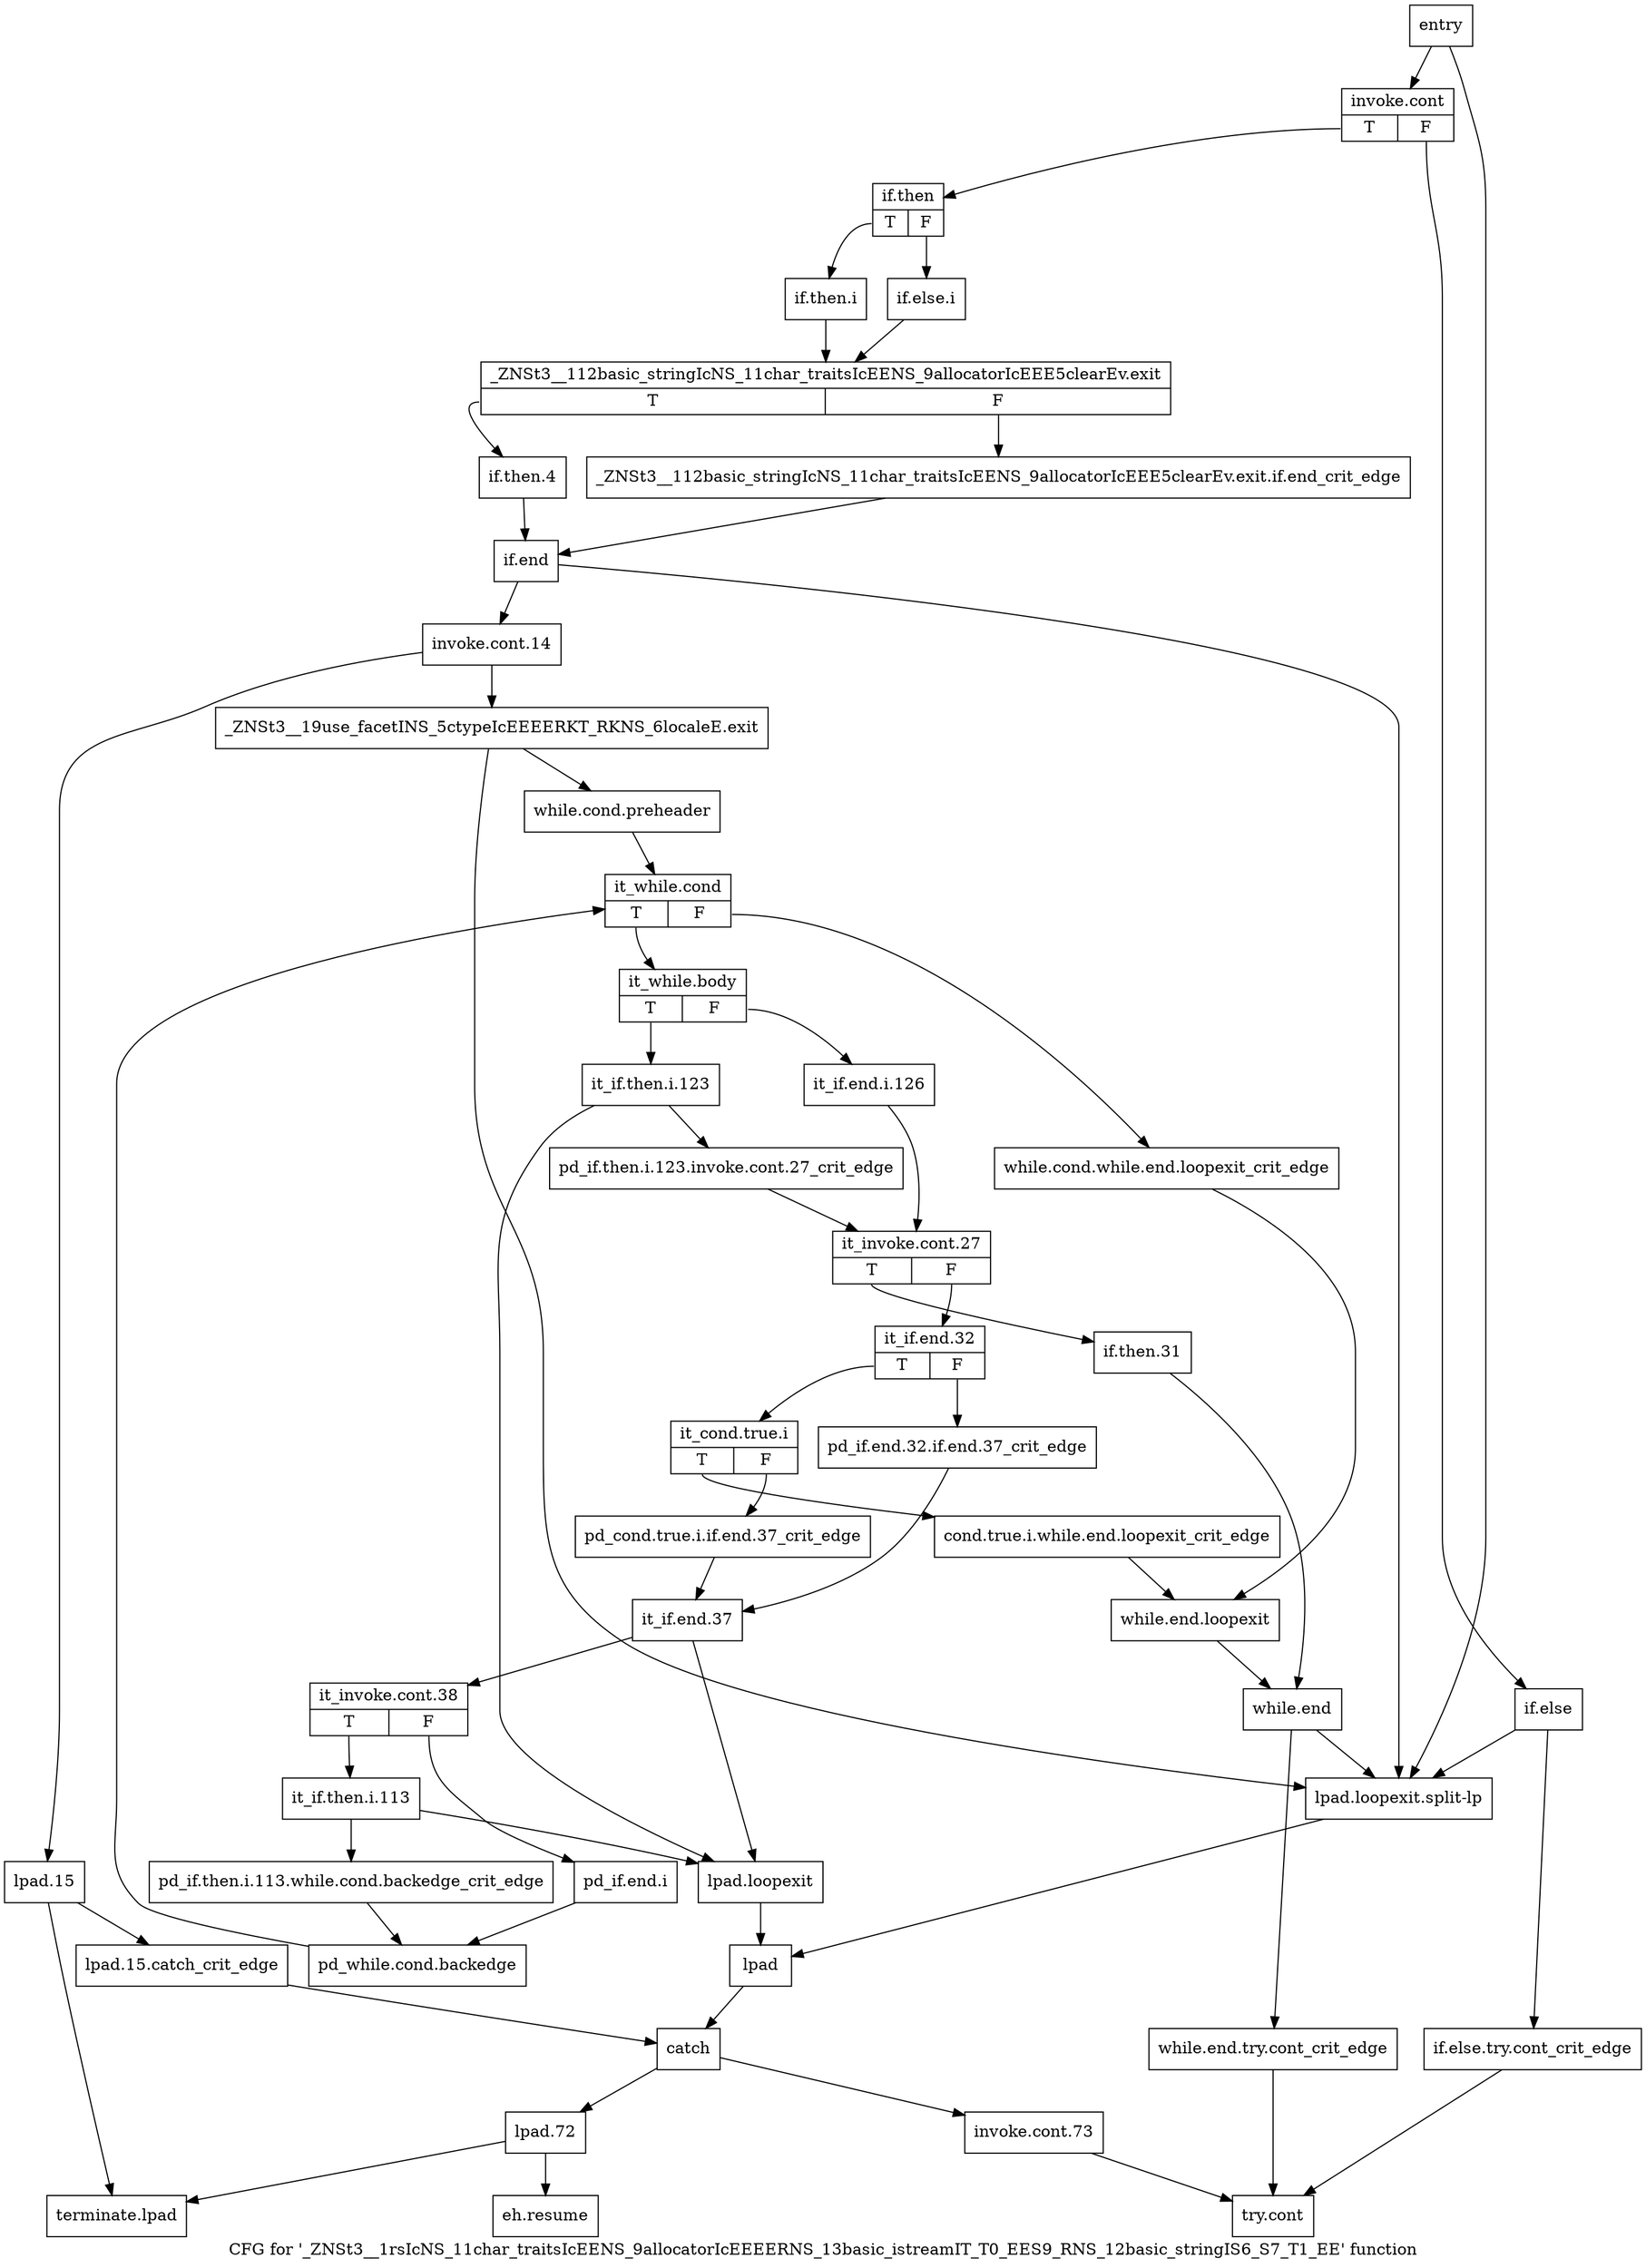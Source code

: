 digraph "CFG for '_ZNSt3__1rsIcNS_11char_traitsIcEENS_9allocatorIcEEEERNS_13basic_istreamIT_T0_EES9_RNS_12basic_stringIS6_S7_T1_EE' function" {
	label="CFG for '_ZNSt3__1rsIcNS_11char_traitsIcEENS_9allocatorIcEEEERNS_13basic_istreamIT_T0_EES9_RNS_12basic_stringIS6_S7_T1_EE' function";

	Node0x5cb5690 [shape=record,label="{entry}"];
	Node0x5cb5690 -> Node0x5cb56e0;
	Node0x5cb5690 -> Node0x5cb5960;
	Node0x5cb56e0 [shape=record,label="{invoke.cont|{<s0>T|<s1>F}}"];
	Node0x5cb56e0:s0 -> Node0x5cb5730;
	Node0x5cb56e0:s1 -> Node0x5cb86f0;
	Node0x5cb5730 [shape=record,label="{if.then|{<s0>T|<s1>F}}"];
	Node0x5cb5730:s0 -> Node0x5cb5780;
	Node0x5cb5730:s1 -> Node0x5cb57d0;
	Node0x5cb5780 [shape=record,label="{if.then.i}"];
	Node0x5cb5780 -> Node0x5cb5820;
	Node0x5cb57d0 [shape=record,label="{if.else.i}"];
	Node0x5cb57d0 -> Node0x5cb5820;
	Node0x5cb5820 [shape=record,label="{_ZNSt3__112basic_stringIcNS_11char_traitsIcEENS_9allocatorIcEEE5clearEv.exit|{<s0>T|<s1>F}}"];
	Node0x5cb5820:s0 -> Node0x5cb58c0;
	Node0x5cb5820:s1 -> Node0x5cb5870;
	Node0x5cb5870 [shape=record,label="{_ZNSt3__112basic_stringIcNS_11char_traitsIcEENS_9allocatorIcEEE5clearEv.exit.if.end_crit_edge}"];
	Node0x5cb5870 -> Node0x5cb5a00;
	Node0x5cb58c0 [shape=record,label="{if.then.4}"];
	Node0x5cb58c0 -> Node0x5cb5a00;
	Node0x5cb5910 [shape=record,label="{lpad.loopexit}"];
	Node0x5cb5910 -> Node0x5cb59b0;
	Node0x5cb5960 [shape=record,label="{lpad.loopexit.split-lp}"];
	Node0x5cb5960 -> Node0x5cb59b0;
	Node0x5cb59b0 [shape=record,label="{lpad}"];
	Node0x5cb59b0 -> Node0x5cab8c0;
	Node0x5cb5a00 [shape=record,label="{if.end}"];
	Node0x5cb5a00 -> Node0x5cb5a50;
	Node0x5cb5a00 -> Node0x5cb5960;
	Node0x5cb5a50 [shape=record,label="{invoke.cont.14}"];
	Node0x5cb5a50 -> Node0x5cb5aa0;
	Node0x5cb5a50 -> Node0x5cab820;
	Node0x5cb5aa0 [shape=record,label="{_ZNSt3__19use_facetINS_5ctypeIcEEEERKT_RKNS_6localeE.exit}"];
	Node0x5cb5aa0 -> Node0x5cb5af0;
	Node0x5cb5aa0 -> Node0x5cb5960;
	Node0x5cb5af0 [shape=record,label="{while.cond.preheader}"];
	Node0x5cb5af0 -> Node0x5cb5b40;
	Node0x5cb5b40 [shape=record,label="{it_while.cond|{<s0>T|<s1>F}}"];
	Node0x5cb5b40:s0 -> Node0x5cb5be0;
	Node0x5cb5b40:s1 -> Node0x5cb5b90;
	Node0x5cb5b90 [shape=record,label="{while.cond.while.end.loopexit_crit_edge}"];
	Node0x5cb5b90 -> Node0x5cb8600;
	Node0x5cb5be0 [shape=record,label="{it_while.body|{<s0>T|<s1>F}}"];
	Node0x5cb5be0:s0 -> Node0x5cb5c30;
	Node0x5cb5be0:s1 -> Node0x5cb5cd0;
	Node0x5cb5c30 [shape=record,label="{it_if.then.i.123}"];
	Node0x5cb5c30 -> Node0x5cb5c80;
	Node0x5cb5c30 -> Node0x5cb5910;
	Node0x5cb5c80 [shape=record,label="{pd_if.then.i.123.invoke.cont.27_crit_edge}"];
	Node0x5cb5c80 -> Node0x5cb4e60;
	Node0x5cb5cd0 [shape=record,label="{it_if.end.i.126}"];
	Node0x5cb5cd0 -> Node0x5cb4e60;
	Node0x5cb4e60 [shape=record,label="{it_invoke.cont.27|{<s0>T|<s1>F}}"];
	Node0x5cb4e60:s0 -> Node0x5cab7d0;
	Node0x5cb4e60:s1 -> Node0x5cb8290;
	Node0x5cab7d0 [shape=record,label="{if.then.31}"];
	Node0x5cab7d0 -> Node0x5cb8650;
	Node0x5cab820 [shape=record,label="{lpad.15}"];
	Node0x5cab820 -> Node0x5cab870;
	Node0x5cab820 -> Node0x5cb8830;
	Node0x5cab870 [shape=record,label="{lpad.15.catch_crit_edge}"];
	Node0x5cab870 -> Node0x5cab8c0;
	Node0x5cab8c0 [shape=record,label="{catch}"];
	Node0x5cab8c0 -> Node0x5cb81f0;
	Node0x5cab8c0 -> Node0x5cb8790;
	Node0x5cb81f0 [shape=record,label="{invoke.cont.73}"];
	Node0x5cb81f0 -> Node0x5cb8240;
	Node0x5cb8240 [shape=record,label="{try.cont}"];
	Node0x5cb8290 [shape=record,label="{it_if.end.32|{<s0>T|<s1>F}}"];
	Node0x5cb8290:s0 -> Node0x5cb8330;
	Node0x5cb8290:s1 -> Node0x5cb82e0;
	Node0x5cb82e0 [shape=record,label="{pd_if.end.32.if.end.37_crit_edge}"];
	Node0x5cb82e0 -> Node0x5cb8420;
	Node0x5cb8330 [shape=record,label="{it_cond.true.i|{<s0>T|<s1>F}}"];
	Node0x5cb8330:s0 -> Node0x5cb83d0;
	Node0x5cb8330:s1 -> Node0x5cb8380;
	Node0x5cb8380 [shape=record,label="{pd_cond.true.i.if.end.37_crit_edge}"];
	Node0x5cb8380 -> Node0x5cb8420;
	Node0x5cb83d0 [shape=record,label="{cond.true.i.while.end.loopexit_crit_edge}"];
	Node0x5cb83d0 -> Node0x5cb8600;
	Node0x5cb8420 [shape=record,label="{it_if.end.37}"];
	Node0x5cb8420 -> Node0x5cb8470;
	Node0x5cb8420 -> Node0x5cb5910;
	Node0x5cb8470 [shape=record,label="{it_invoke.cont.38|{<s0>T|<s1>F}}"];
	Node0x5cb8470:s0 -> Node0x5cb84c0;
	Node0x5cb8470:s1 -> Node0x5cb8560;
	Node0x5cb84c0 [shape=record,label="{it_if.then.i.113}"];
	Node0x5cb84c0 -> Node0x5cb8510;
	Node0x5cb84c0 -> Node0x5cb5910;
	Node0x5cb8510 [shape=record,label="{pd_if.then.i.113.while.cond.backedge_crit_edge}"];
	Node0x5cb8510 -> Node0x5cb85b0;
	Node0x5cb8560 [shape=record,label="{pd_if.end.i}"];
	Node0x5cb8560 -> Node0x5cb85b0;
	Node0x5cb85b0 [shape=record,label="{pd_while.cond.backedge}"];
	Node0x5cb85b0 -> Node0x5cb5b40;
	Node0x5cb8600 [shape=record,label="{while.end.loopexit}"];
	Node0x5cb8600 -> Node0x5cb8650;
	Node0x5cb8650 [shape=record,label="{while.end}"];
	Node0x5cb8650 -> Node0x5cb86a0;
	Node0x5cb8650 -> Node0x5cb5960;
	Node0x5cb86a0 [shape=record,label="{while.end.try.cont_crit_edge}"];
	Node0x5cb86a0 -> Node0x5cb8240;
	Node0x5cb86f0 [shape=record,label="{if.else}"];
	Node0x5cb86f0 -> Node0x5cb8740;
	Node0x5cb86f0 -> Node0x5cb5960;
	Node0x5cb8740 [shape=record,label="{if.else.try.cont_crit_edge}"];
	Node0x5cb8740 -> Node0x5cb8240;
	Node0x5cb8790 [shape=record,label="{lpad.72}"];
	Node0x5cb8790 -> Node0x5cb87e0;
	Node0x5cb8790 -> Node0x5cb8830;
	Node0x5cb87e0 [shape=record,label="{eh.resume}"];
	Node0x5cb8830 [shape=record,label="{terminate.lpad}"];
}
